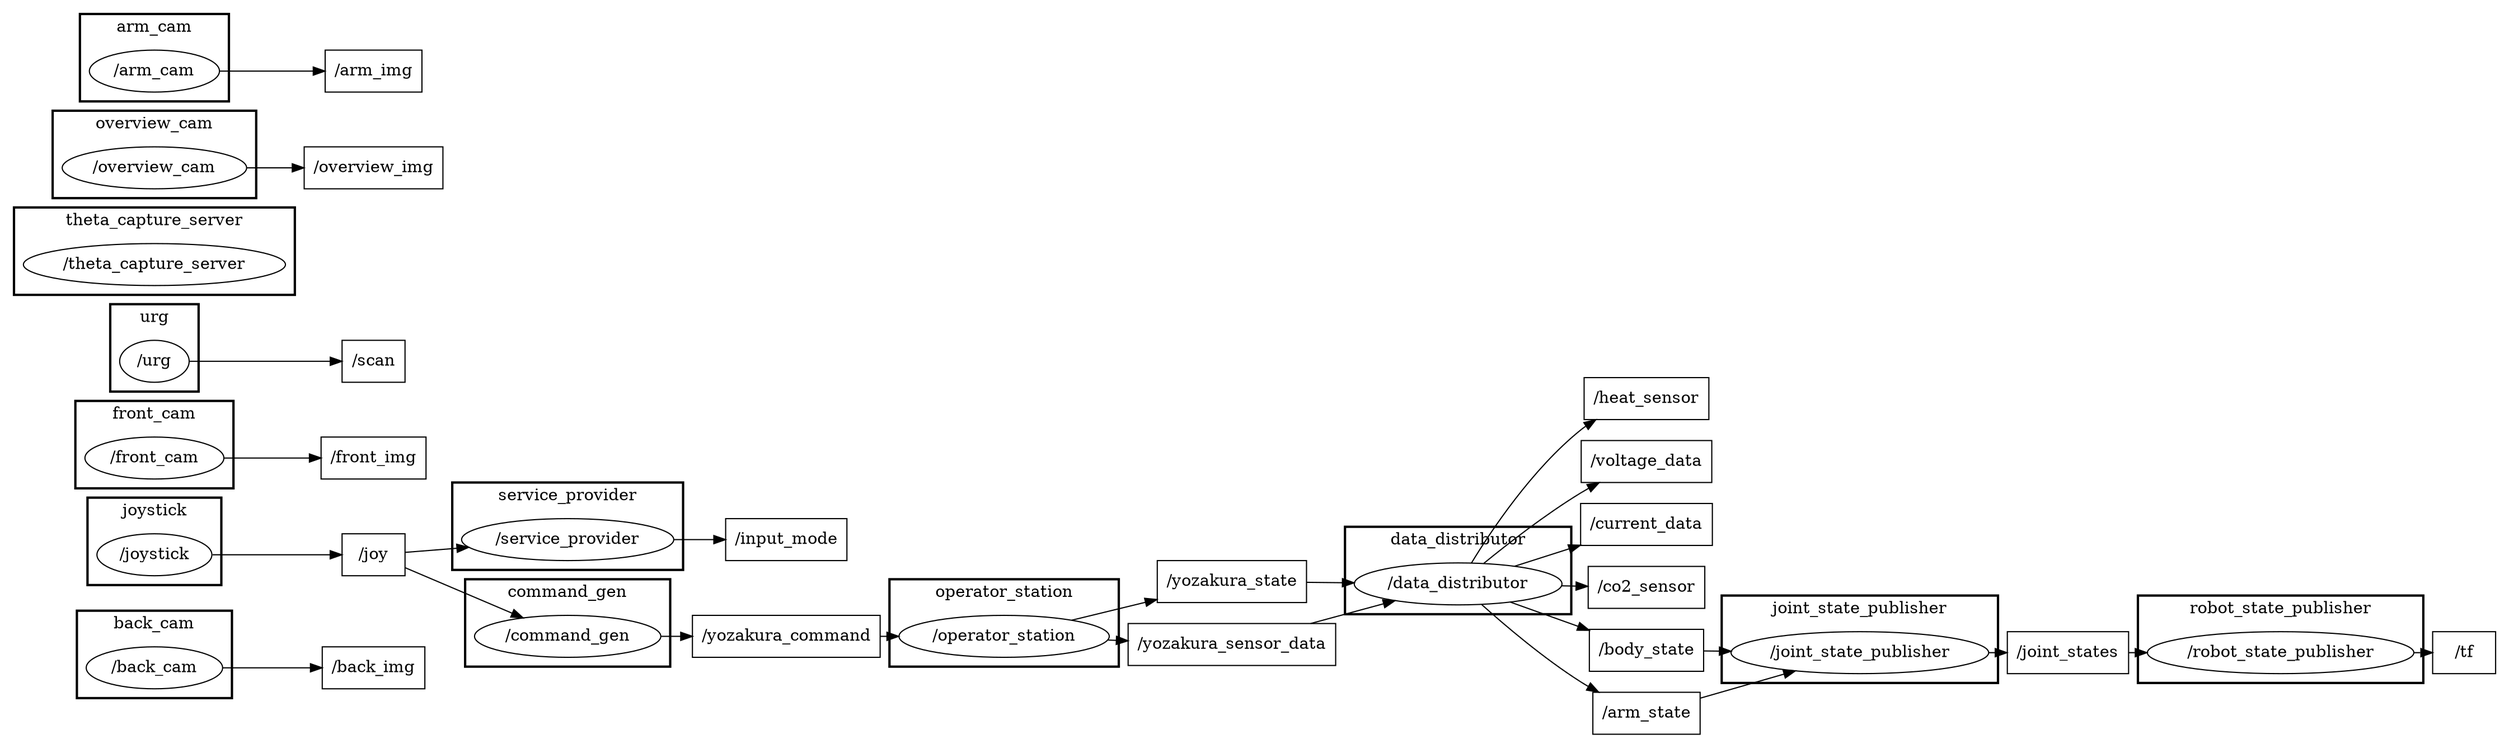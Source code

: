 digraph graphname {
	graph [bb="0,0,1738,668",
		compound=True,
		rank=same,
		rankdir=LR,
		ranksep=0.2
	];
	node [label="\N"];
	subgraph cluster_back_cam {
		graph [bb="45,336,161,411",
			compound=True,
			label=back_cam,
			lheight=0.21,
			lp="103,399.5",
			lwidth=0.78,
			rank=same,
			rankdir=LR,
			ranksep=0.2,
			style=bold
		];
		_back_cam		 [URL=_back_cam,
			height=0.5,
			label="/back_cam",
			pos="103,362",
			shape=ellipse,
			width=1.3721];
	}
	subgraph cluster_joystick {
		graph [bb="54,87,152,162",
			compound=True,
			label=joystick,
			lheight=0.21,
			lp="103,150.5",
			lwidth=0.60,
			rank=same,
			rankdir=LR,
			ranksep=0.2,
			style=bold
		];
		_joystick		 [URL=_joystick,
			height=0.5,
			label="/joystick",
			pos="103,113",
			shape=ellipse,
			width=1.1374];
	}
	subgraph cluster_front_cam {
		graph [bb="45,253,161,328",
			compound=True,
			label=front_cam,
			lheight=0.21,
			lp="103,316.5",
			lwidth=0.79,
			rank=same,
			rankdir=LR,
			ranksep=0.2,
			style=bold
		];
		_front_cam		 [URL=_front_cam,
			height=0.5,
			label="/front_cam",
			pos="103,279",
			shape=ellipse,
			width=1.3902];
	}
	subgraph cluster_joint_state_publisher {
		graph [bb="1194,46,1384,121",
			compound=True,
			label=joint_state_publisher,
			lheight=0.21,
			lp="1289,109.5",
			lwidth=1.58,
			rank=same,
			rankdir=LR,
			ranksep=0.2,
			style=bold
		];
		_joint_state_publisher		 [URL=_joint_state_publisher,
			height=0.5,
			label="/joint_state_publisher",
			pos="1289,72",
			shape=ellipse,
			width=2.4192];
	}
	subgraph cluster_operator_station {
		graph [bb="622,66,778,141",
			compound=True,
			label=operator_station,
			lheight=0.21,
			lp="700,129.5",
			lwidth=1.22,
			rank=same,
			rankdir=LR,
			ranksep=0.2,
			style=bold
		];
		_operator_station		 [URL=_operator_station,
			height=0.5,
			label="/operator_station",
			pos="700,92",
			shape=ellipse,
			width=1.9498];
	}
	subgraph cluster_urg {
		graph [bb="68,170,138,245",
			compound=True,
			label=urg,
			lheight=0.21,
			lp="103,233.5",
			lwidth=0.26,
			rank=same,
			rankdir=LR,
			ranksep=0.2,
			style=bold
		];
		_urg		 [URL=_urg,
			height=0.5,
			label="/urg",
			pos="103,196",
			shape=ellipse,
			width=0.75];
	}
	subgraph cluster_theta_capture_server {
		graph [bb="8,585,198,660",
			compound=True,
			label=theta_capture_server,
			lheight=0.21,
			lp="103,648.5",
			lwidth=1.57,
			rank=same,
			rankdir=LR,
			ranksep=0.2,
			style=bold
		];
		_theta_capture_server		 [URL=_theta_capture_server,
			height=0.5,
			label="/theta_capture_server",
			pos="103,611",
			shape=ellipse,
			width=2.4012];
	}
	subgraph cluster_service_provider {
		graph [bb="314,149,474,224",
			compound=True,
			label=service_provider,
			lheight=0.21,
			lp="394,212.5",
			lwidth=1.26,
			rank=same,
			rankdir=LR,
			ranksep=0.2,
			style=bold
		];
		_service_provider		 [URL=_service_provider,
			height=0.5,
			label="/service_provider",
			pos="394,175",
			shape=ellipse,
			width=2.004];
	}
	subgraph cluster_data_distributor {
		graph [bb="934,100,1088,175",
			compound=True,
			label=data_distributor,
			lheight=0.21,
			lp="1011,163.5",
			lwidth=1.19,
			rank=same,
			rankdir=LR,
			ranksep=0.2,
			style=bold
		];
		_data_distributor		 [URL=_data_distributor,
			height=0.5,
			label="/data_distributor",
			pos="1011,126",
			shape=ellipse,
			width=1.9137];
	}
	subgraph cluster_command_gen {
		graph [bb="320,66,468,141",
			compound=True,
			label=command_gen,
			lheight=0.21,
			lp="394,129.5",
			lwidth=1.14,
			rank=same,
			rankdir=LR,
			ranksep=0.2,
			style=bold
		];
		_command_gen		 [URL=_command_gen,
			height=0.5,
			label="/command_gen",
			pos="394,92",
			shape=ellipse,
			width=1.8234];
	}
	subgraph cluster_overview_cam {
		graph [bb="29,419,177,494",
			compound=True,
			label=overview_cam,
			lheight=0.21,
			lp="103,482.5",
			lwidth=1.12,
			rank=same,
			rankdir=LR,
			ranksep=0.2,
			style=bold
		];
		_overview_cam		 [URL=_overview_cam,
			height=0.5,
			label="/overview_cam",
			pos="103,445",
			shape=ellipse,
			width=1.8234];
	}
	subgraph cluster_robot_state_publisher {
		graph [bb="1482,46,1676,121",
			compound=True,
			label=robot_state_publisher,
			lheight=0.21,
			lp="1579,109.5",
			lwidth=1.64,
			rank=same,
			rankdir=LR,
			ranksep=0.2,
			style=bold
		];
		_robot_state_publisher		 [URL=_robot_state_publisher,
			height=0.5,
			label="/robot_state_publisher",
			pos="1579,72",
			shape=ellipse,
			width=2.4734];
	}
	subgraph cluster_arm_cam {
		graph [bb="48,502,158,577",
			compound=True,
			label=arm_cam,
			lheight=0.21,
			lp="103,565.5",
			lwidth=0.72,
			rank=same,
			rankdir=LR,
			ranksep=0.2,
			style=bold
		];
		_arm_cam		 [URL=_arm_cam,
			height=0.5,
			label="/arm_cam",
			pos="103,528",
			shape=ellipse,
			width=1.2999];
	}
	_yozakura_state	 [URL=topic_3A_yozakura_state,
		height=0.5,
		label="/yozakura_state",
		pos="856,146",
		shape=box,
		width=1.4028];
	_yozakura_state -> _data_distributor	 [penwidth=1,
		pos="e,949.08,133.96 906.67,139.51 917.03,138.15 928.14,136.7 939.09,135.27"];
	_joy	 [URL=topic_3A_joy,
		height=0.5,
		label="/joy",
		pos="256,113",
		shape=box,
		width=0.75];
	_joy -> _service_provider	 [penwidth=1,
		pos="e,351.11,160.42 283.25,128.81 292.77,134.26 303.72,140.19 314,145 322.78,149.1 332.29,153.09 341.56,156.74"];
	_joy -> _command_gen	 [penwidth=1,
		pos="e,336.46,100.73 283.22,108.95 295.63,107.03 311.07,104.65 326.42,102.28"];
	_heat_sensor	 [URL=topic_3A_heat_sensor,
		height=0.5,
		label="/heat_sensor",
		pos="1141,288",
		shape=box,
		width=1.1667];
	_yozakura_command	 [URL=topic_3A_yozakura_command,
		height=0.5,
		label="/yozakura_command",
		pos="548,92",
		shape=box,
		width=1.8194];
	_yozakura_command -> _operator_station	 [penwidth=1,
		pos="e,629.69,92 613.92,92 615.72,92 617.52,92 619.33,92"];
	_joint_states	 [URL=topic_3A_joint_states,
		height=0.5,
		label="/joint_states",
		pos="1433,72",
		shape=box,
		width=1.1389];
	_joint_states -> _robot_state_publisher	 [penwidth=1,
		pos="e,1489.7,72 1474.1,72 1475.8,72 1477.6,72 1479.3,72"];
	_tf	 [URL=topic_3A_tf,
		height=0.5,
		label="/tf",
		pos="1711,72",
		shape=box,
		width=0.75];
	_scan	 [URL=topic_3A_scan,
		height=0.5,
		label="/scan",
		pos="256,196",
		shape=box,
		width=0.75];
	_voltage_data	 [URL=topic_3A_voltage_data,
		height=0.5,
		label="/voltage_data",
		pos="1141,234",
		shape=box,
		width=1.2361];
	_input_mode	 [URL=topic_3A_input_mode,
		height=0.5,
		label="/input_mode",
		pos="548,175",
		shape=box,
		width=1.1944];
	_current_data	 [URL=topic_3A_current_data,
		height=0.5,
		label="/current_data",
		pos="1141,180",
		shape=box,
		width=1.2222];
	_co2_sensor	 [URL=topic_3A_co2_sensor,
		height=0.5,
		label="/co2_sensor",
		pos="1141,126",
		shape=box,
		width=1.125];
	_front_img	 [URL=topic_3A_front_img,
		height=0.5,
		label="/front_img",
		pos="256,279",
		shape=box,
		width=1.0417];
	_back_img	 [URL=topic_3A_back_img,
		height=0.5,
		label="/back_img",
		pos="256,362",
		shape=box,
		width=1.0278];
	_body_state	 [URL=topic_3A_body_state,
		height=0.5,
		label="/body_state",
		pos="1141,72",
		shape=box,
		width=1.0972];
	_body_state -> _joint_state_publisher	 [penwidth=1,
		pos="e,1201.7,72 1180.7,72 1184.2,72 1187.9,72 1191.6,72"];
	_yozakura_sensor_data	 [URL=topic_3A_yozakura_sensor_data,
		height=0.5,
		label="/yozakura_sensor_data",
		pos="856,92",
		shape=box,
		width=1.9444];
	_yozakura_sensor_data -> _data_distributor	 [penwidth=1,
		pos="e,957.85,114.41 926.34,107.41 933.46,108.99 940.66,110.59 947.69,112.15"];
	_arm_state	 [URL=topic_3A_arm_state,
		height=0.5,
		label="/arm_state",
		pos="1141,18",
		shape=box,
		width=1.0278];
	_arm_state -> _joint_state_publisher	 [penwidth=1,
		pos="e,1245.6,56.314 1178.1,31.348 1195.6,37.814 1216.9,45.697 1236.1,52.795"];
	_overview_img	 [URL=topic_3A_overview_img,
		height=0.5,
		label="/overview_img",
		pos="256,445",
		shape=box,
		width=1.375];
	_arm_img	 [URL=topic_3A_arm_img,
		height=0.5,
		label="/arm_img",
		pos="256,528",
		shape=box,
		width=0.98611];
	_back_cam -> _back_img	 [penwidth=1,
		pos="e,218.94,362 152.61,362 170.63,362 190.99,362 208.79,362"];
	_joystick -> _joy	 [penwidth=1,
		pos="e,228.56,113 144.07,113 167.15,113 195.94,113 218.41,113"];
	_front_cam -> _front_img	 [penwidth=1,
		pos="e,218.38,279 153.44,279 170.97,279 190.62,279 207.94,279"];
	_joint_state_publisher -> _joint_states	 [penwidth=1,
		pos="e,1391.8,72 1376.3,72 1378.1,72 1379.9,72 1381.7,72"];
	_operator_station -> _yozakura_state	 [penwidth=1,
		pos="e,805.39,128.6 742.27,106.47 758.66,112.22 777.82,118.94 795.65,125.19"];
	_operator_station -> _yozakura_sensor_data	 [penwidth=1,
		pos="e,785.71,92 770.34,92 772.1,92 773.86,92 775.62,92"];
	_urg -> _scan	 [penwidth=1,
		pos="e,229,196 130.3,196 154.77,196 191.45,196 218.7,196"];
	_service_provider -> _input_mode	 [penwidth=1,
		pos="e,504.79,175 466.55,175 476.06,175 485.66,175 494.76,175"];
	_data_distributor -> _heat_sensor	 [penwidth=1,
		pos="e,1106.6,269.82 1019.9,143.99 1032.6,171.71 1060.2,225.39 1096,261 1096.8,261.79 1097.6,262.57 1098.5,263.33"];
	_data_distributor -> _voltage_data	 [penwidth=1,
		pos="e,1108.7,215.94 1028.1,143.58 1044.3,160.81 1070.5,187.28 1096,207 1097.4,208.06 1098.8,209.11 1100.2,210.14"];
	_data_distributor -> _current_data	 [penwidth=1,
		pos="e,1097,161.87 1048,141.19 1060.3,146.36 1074.2,152.25 1087.5,157.85"];
	_data_distributor -> _co2_sensor	 [penwidth=1,
		pos="e,1100.4,126 1080.1,126 1083.5,126 1086.8,126 1090.1,126"];
	_data_distributor -> _body_state	 [penwidth=1,
		pos="e,1101.1,88.394 1048,110.81 1061.6,105.08 1077.3,98.465 1091.8,92.337"];
	_data_distributor -> _arm_state	 [penwidth=1,
		pos="e,1108.7,36.063 1028.1,108.42 1044.3,91.19 1070.5,64.719 1096,45 1097.4,43.944 1098.8,42.894 1100.2,41.855"];
	_command_gen -> _yozakura_command	 [penwidth=1,
		pos="e,482.31,92 459.9,92 463.96,92 468.07,92 472.16,92"];
	_overview_cam -> _overview_img	 [penwidth=1,
		pos="e,206.1,445 168.91,445 177.88,445 187.04,445 195.89,445"];
	_robot_state_publisher -> _tf	 [penwidth=1,
		pos="e,1683.5,72 1668.2,72 1669.8,72 1671.5,72 1673.2,72"];
	_arm_cam -> _arm_img	 [penwidth=1,
		pos="e,220.18,528 150.13,528 169.15,528 191.13,528 210.03,528"];
}

